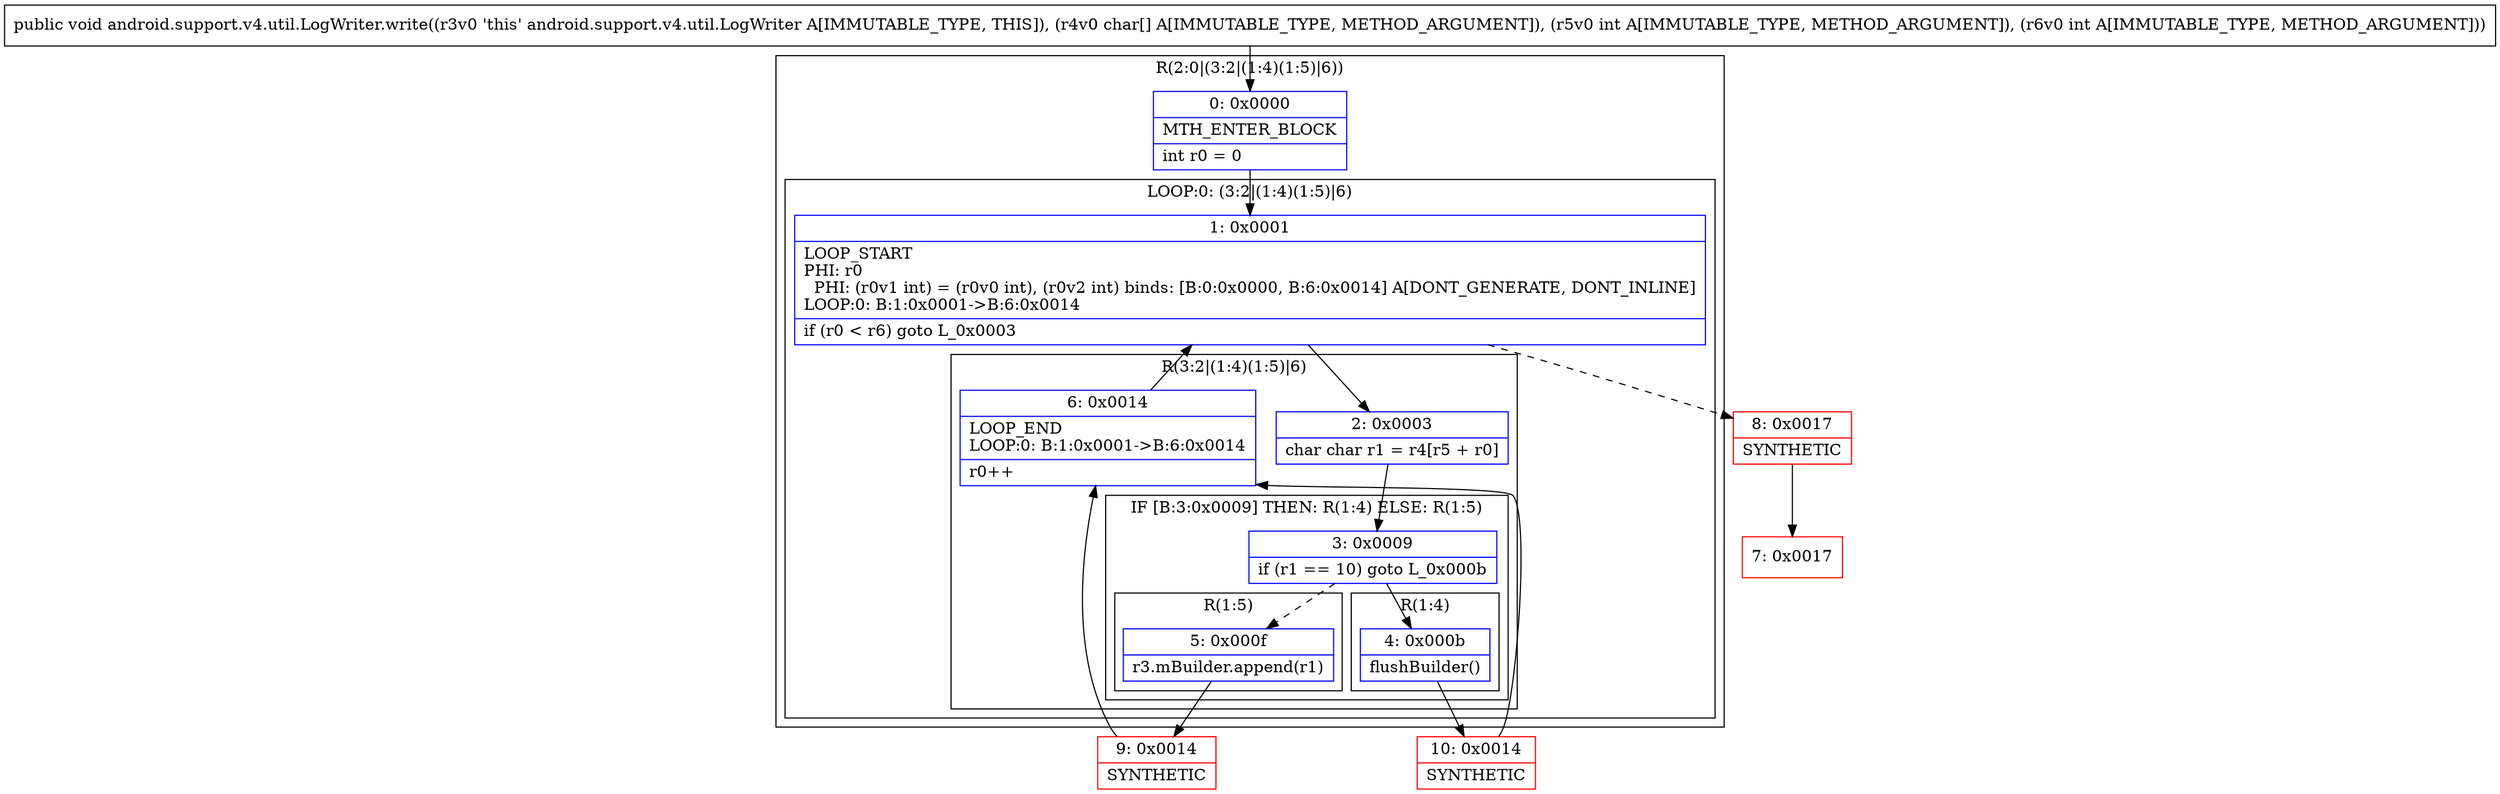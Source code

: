 digraph "CFG forandroid.support.v4.util.LogWriter.write([CII)V" {
subgraph cluster_Region_472368512 {
label = "R(2:0|(3:2|(1:4)(1:5)|6))";
node [shape=record,color=blue];
Node_0 [shape=record,label="{0\:\ 0x0000|MTH_ENTER_BLOCK\l|int r0 = 0\l}"];
subgraph cluster_LoopRegion_941137661 {
label = "LOOP:0: (3:2|(1:4)(1:5)|6)";
node [shape=record,color=blue];
Node_1 [shape=record,label="{1\:\ 0x0001|LOOP_START\lPHI: r0 \l  PHI: (r0v1 int) = (r0v0 int), (r0v2 int) binds: [B:0:0x0000, B:6:0x0014] A[DONT_GENERATE, DONT_INLINE]\lLOOP:0: B:1:0x0001\-\>B:6:0x0014\l|if (r0 \< r6) goto L_0x0003\l}"];
subgraph cluster_Region_626117644 {
label = "R(3:2|(1:4)(1:5)|6)";
node [shape=record,color=blue];
Node_2 [shape=record,label="{2\:\ 0x0003|char char r1 = r4[r5 + r0]\l}"];
subgraph cluster_IfRegion_969027304 {
label = "IF [B:3:0x0009] THEN: R(1:4) ELSE: R(1:5)";
node [shape=record,color=blue];
Node_3 [shape=record,label="{3\:\ 0x0009|if (r1 == 10) goto L_0x000b\l}"];
subgraph cluster_Region_132798728 {
label = "R(1:4)";
node [shape=record,color=blue];
Node_4 [shape=record,label="{4\:\ 0x000b|flushBuilder()\l}"];
}
subgraph cluster_Region_468445077 {
label = "R(1:5)";
node [shape=record,color=blue];
Node_5 [shape=record,label="{5\:\ 0x000f|r3.mBuilder.append(r1)\l}"];
}
}
Node_6 [shape=record,label="{6\:\ 0x0014|LOOP_END\lLOOP:0: B:1:0x0001\-\>B:6:0x0014\l|r0++\l}"];
}
}
}
Node_7 [shape=record,color=red,label="{7\:\ 0x0017}"];
Node_8 [shape=record,color=red,label="{8\:\ 0x0017|SYNTHETIC\l}"];
Node_9 [shape=record,color=red,label="{9\:\ 0x0014|SYNTHETIC\l}"];
Node_10 [shape=record,color=red,label="{10\:\ 0x0014|SYNTHETIC\l}"];
MethodNode[shape=record,label="{public void android.support.v4.util.LogWriter.write((r3v0 'this' android.support.v4.util.LogWriter A[IMMUTABLE_TYPE, THIS]), (r4v0 char[] A[IMMUTABLE_TYPE, METHOD_ARGUMENT]), (r5v0 int A[IMMUTABLE_TYPE, METHOD_ARGUMENT]), (r6v0 int A[IMMUTABLE_TYPE, METHOD_ARGUMENT])) }"];
MethodNode -> Node_0;
Node_0 -> Node_1;
Node_1 -> Node_2;
Node_1 -> Node_8[style=dashed];
Node_2 -> Node_3;
Node_3 -> Node_4;
Node_3 -> Node_5[style=dashed];
Node_4 -> Node_10;
Node_5 -> Node_9;
Node_6 -> Node_1;
Node_8 -> Node_7;
Node_9 -> Node_6;
Node_10 -> Node_6;
}

